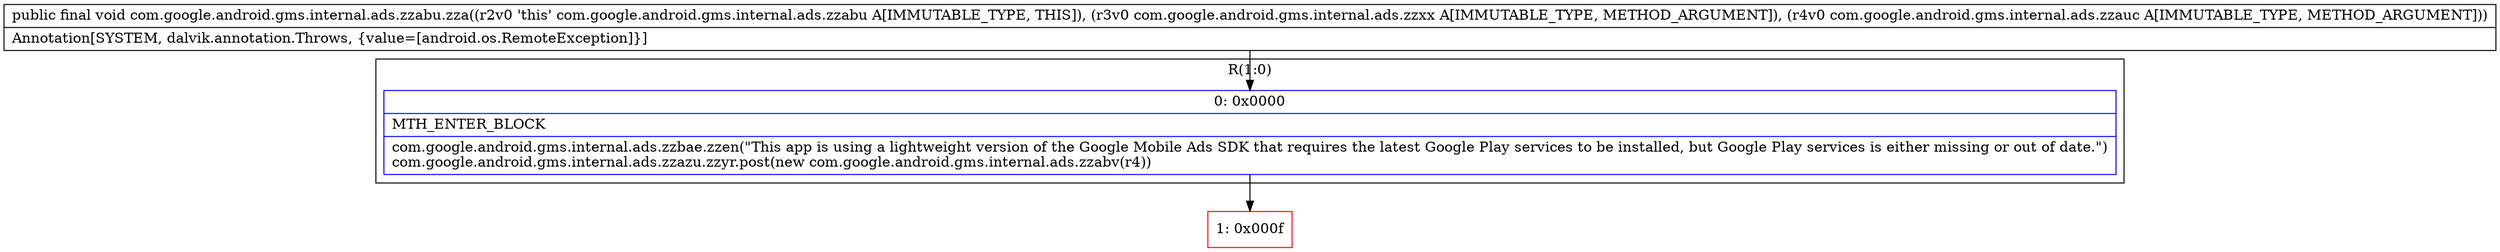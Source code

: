 digraph "CFG forcom.google.android.gms.internal.ads.zzabu.zza(Lcom\/google\/android\/gms\/internal\/ads\/zzxx;Lcom\/google\/android\/gms\/internal\/ads\/zzauc;)V" {
subgraph cluster_Region_1635750327 {
label = "R(1:0)";
node [shape=record,color=blue];
Node_0 [shape=record,label="{0\:\ 0x0000|MTH_ENTER_BLOCK\l|com.google.android.gms.internal.ads.zzbae.zzen(\"This app is using a lightweight version of the Google Mobile Ads SDK that requires the latest Google Play services to be installed, but Google Play services is either missing or out of date.\")\lcom.google.android.gms.internal.ads.zzazu.zzyr.post(new com.google.android.gms.internal.ads.zzabv(r4))\l}"];
}
Node_1 [shape=record,color=red,label="{1\:\ 0x000f}"];
MethodNode[shape=record,label="{public final void com.google.android.gms.internal.ads.zzabu.zza((r2v0 'this' com.google.android.gms.internal.ads.zzabu A[IMMUTABLE_TYPE, THIS]), (r3v0 com.google.android.gms.internal.ads.zzxx A[IMMUTABLE_TYPE, METHOD_ARGUMENT]), (r4v0 com.google.android.gms.internal.ads.zzauc A[IMMUTABLE_TYPE, METHOD_ARGUMENT]))  | Annotation[SYSTEM, dalvik.annotation.Throws, \{value=[android.os.RemoteException]\}]\l}"];
MethodNode -> Node_0;
Node_0 -> Node_1;
}

